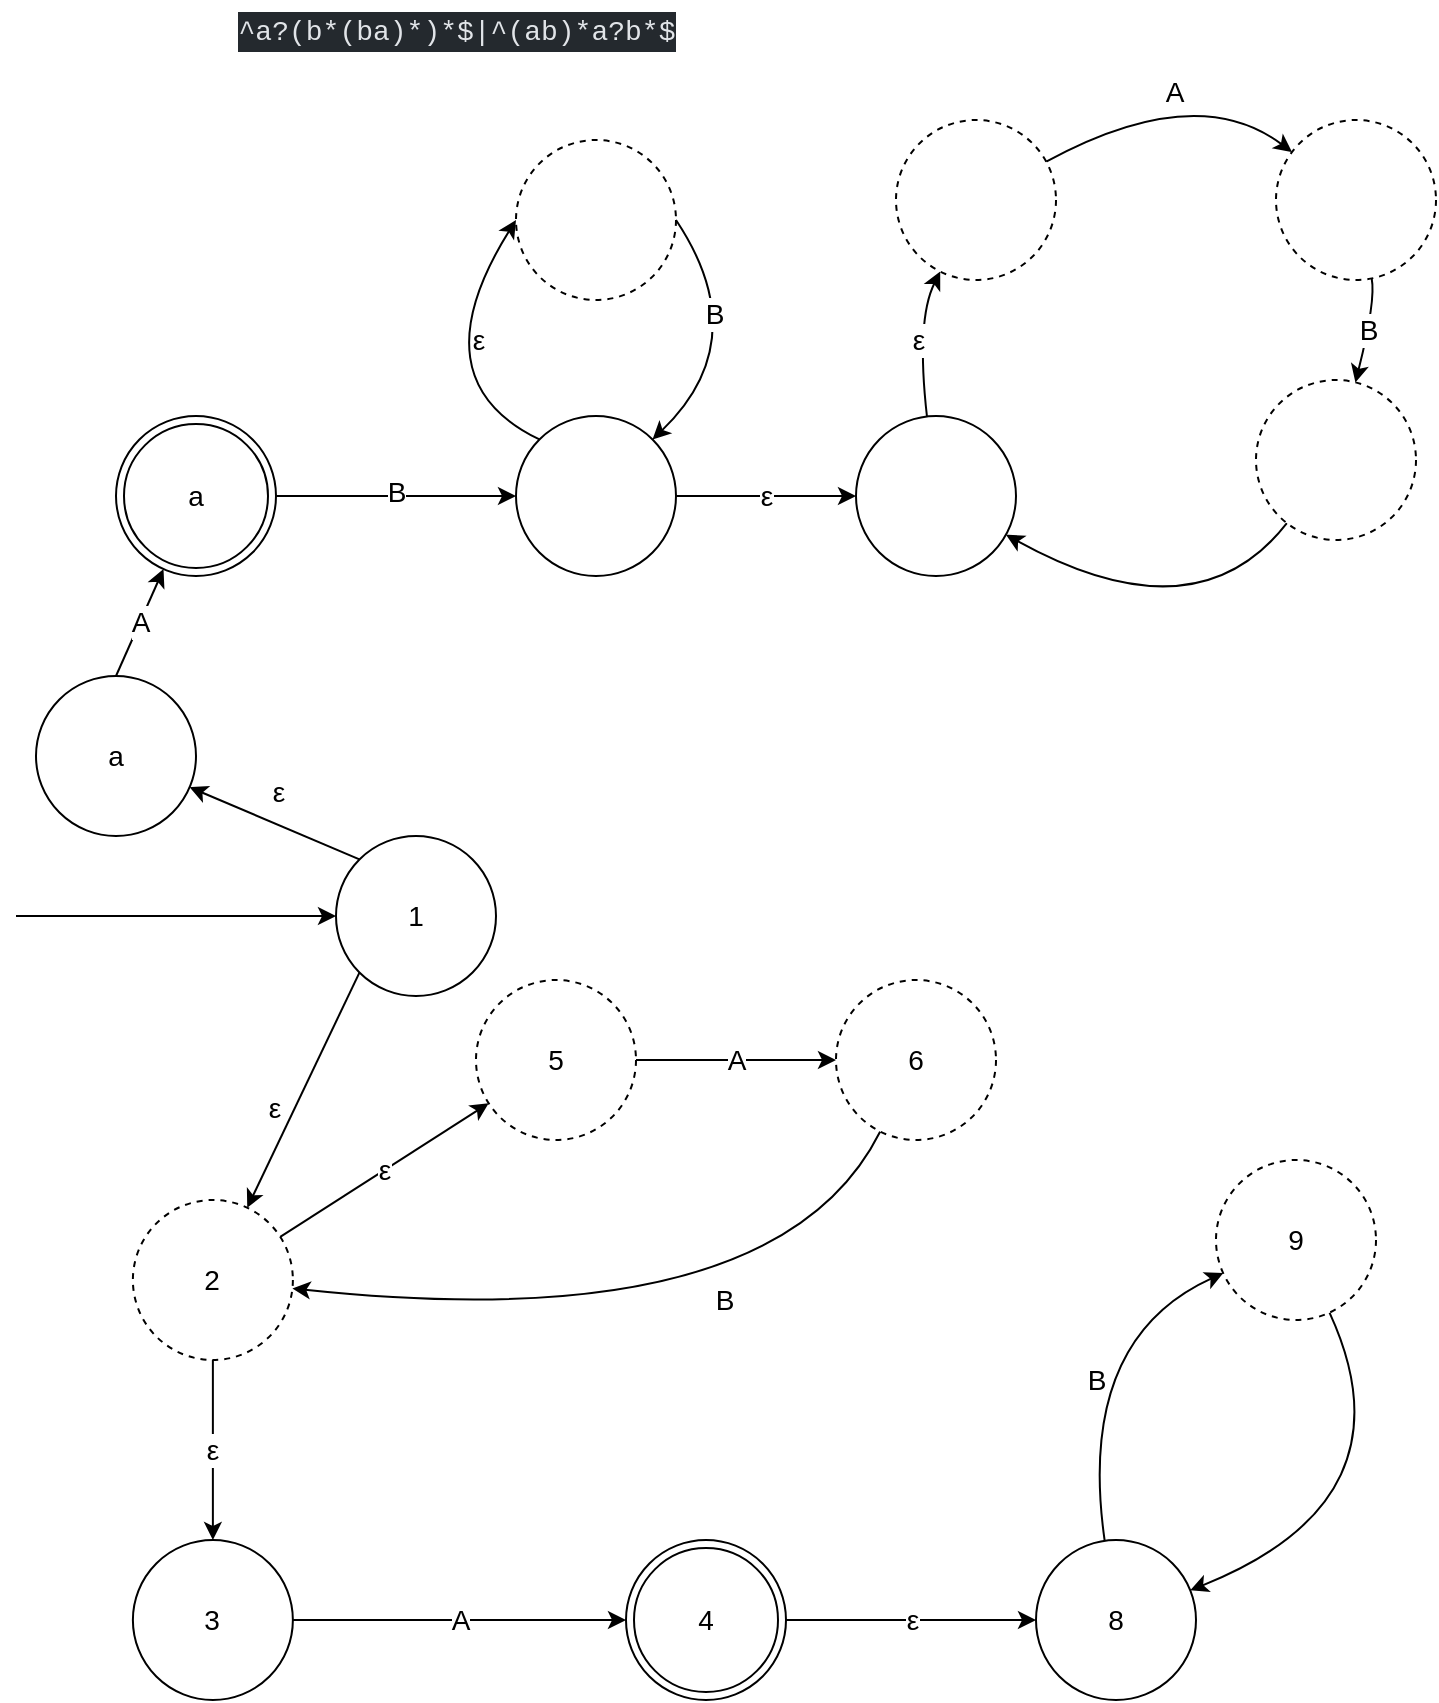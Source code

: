 <mxfile>
    <diagram id="x8zwdynMmzNLekIl9Ej9" name="NFA">
        <mxGraphModel dx="880" dy="860" grid="1" gridSize="10" guides="1" tooltips="1" connect="1" arrows="1" fold="1" page="1" pageScale="1" pageWidth="850" pageHeight="1100" math="0" shadow="0">
            <root>
                <mxCell id="0"/>
                <mxCell id="1" parent="0"/>
                <mxCell id="SdkXTULCBVPO8OQc4LqG-1" value="&lt;div style=&quot;color: rgb(225, 228, 232); background-color: rgb(36, 41, 46); font-family: Consolas, &amp;quot;Courier New&amp;quot;, monospace; font-size: 14px; line-height: 20px;&quot;&gt;^a?(b*(ba)*)*$|^(ab)*a?b*$&lt;/div&gt;" style="text;html=1;align=center;verticalAlign=middle;resizable=0;points=[];autosize=1;strokeColor=none;fillColor=none;fontSize=14;" vertex="1" parent="1">
                    <mxGeometry x="150" y="30" width="220" height="30" as="geometry"/>
                </mxCell>
                <mxCell id="SdkXTULCBVPO8OQc4LqG-4" style="edgeStyle=none;html=1;entryX=0;entryY=0.5;entryDx=0;entryDy=0;fontSize=14;" edge="1" parent="1" target="SdkXTULCBVPO8OQc4LqG-3">
                    <mxGeometry relative="1" as="geometry">
                        <mxPoint x="120" y="488" as="targetPoint"/>
                        <mxPoint x="40" y="488" as="sourcePoint"/>
                    </mxGeometry>
                </mxCell>
                <mxCell id="SdkXTULCBVPO8OQc4LqG-5" style="edgeStyle=none;html=1;exitX=0;exitY=0;exitDx=0;exitDy=0;fontSize=14;" edge="1" parent="1" source="SdkXTULCBVPO8OQc4LqG-3" target="MG_2QwPEroEweYGiVqV0-1">
                    <mxGeometry relative="1" as="geometry">
                        <mxPoint x="140" y="420" as="targetPoint"/>
                    </mxGeometry>
                </mxCell>
                <mxCell id="SdkXTULCBVPO8OQc4LqG-13" value="ε" style="edgeLabel;html=1;align=center;verticalAlign=middle;resizable=0;points=[];fontSize=14;" vertex="1" connectable="0" parent="SdkXTULCBVPO8OQc4LqG-5">
                    <mxGeometry x="-0.367" y="-3" relative="1" as="geometry">
                        <mxPoint x="-15" y="-20" as="offset"/>
                    </mxGeometry>
                </mxCell>
                <mxCell id="SdkXTULCBVPO8OQc4LqG-6" style="edgeStyle=none;html=1;exitX=0;exitY=1;exitDx=0;exitDy=0;fontSize=14;" edge="1" parent="1" source="SdkXTULCBVPO8OQc4LqG-3" target="SdkXTULCBVPO8OQc4LqG-11">
                    <mxGeometry relative="1" as="geometry">
                        <mxPoint x="360" y="578" as="targetPoint"/>
                    </mxGeometry>
                </mxCell>
                <mxCell id="SdkXTULCBVPO8OQc4LqG-9" value="ε" style="edgeLabel;html=1;align=center;verticalAlign=middle;resizable=0;points=[];fontSize=14;" vertex="1" connectable="0" parent="SdkXTULCBVPO8OQc4LqG-6">
                    <mxGeometry x="0.289" relative="1" as="geometry">
                        <mxPoint x="-7" y="-8" as="offset"/>
                    </mxGeometry>
                </mxCell>
                <mxCell id="SdkXTULCBVPO8OQc4LqG-3" value="1" style="ellipse;whiteSpace=wrap;html=1;aspect=fixed;shadow=0;labelBorderColor=none;gradientColor=none;fontSize=14;" vertex="1" parent="1">
                    <mxGeometry x="200" y="448" width="80" height="80" as="geometry"/>
                </mxCell>
                <mxCell id="SdkXTULCBVPO8OQc4LqG-10" style="edgeStyle=none;html=1;fontSize=14;" edge="1" parent="1" source="SdkXTULCBVPO8OQc4LqG-7" target="SdkXTULCBVPO8OQc4LqG-16">
                    <mxGeometry relative="1" as="geometry">
                        <mxPoint x="250" y="278" as="targetPoint"/>
                    </mxGeometry>
                </mxCell>
                <mxCell id="SdkXTULCBVPO8OQc4LqG-17" value="B" style="edgeLabel;html=1;align=center;verticalAlign=middle;resizable=0;points=[];fontSize=14;" vertex="1" connectable="0" parent="SdkXTULCBVPO8OQc4LqG-10">
                    <mxGeometry x="-0.241" y="2" relative="1" as="geometry">
                        <mxPoint x="14" as="offset"/>
                    </mxGeometry>
                </mxCell>
                <mxCell id="SdkXTULCBVPO8OQc4LqG-7" value="a" style="ellipse;shape=doubleEllipse;whiteSpace=wrap;html=1;aspect=fixed;shadow=0;fontFamily=Helvetica;fontSize=14;fontColor=default;align=center;strokeColor=default;fillColor=default;gradientColor=none;" vertex="1" parent="1">
                    <mxGeometry x="90" y="238" width="80" height="80" as="geometry"/>
                </mxCell>
                <mxCell id="SdkXTULCBVPO8OQc4LqG-15" value="ε" style="edgeStyle=none;html=1;fontSize=14;" edge="1" parent="1" source="SdkXTULCBVPO8OQc4LqG-11" target="SdkXTULCBVPO8OQc4LqG-14">
                    <mxGeometry relative="1" as="geometry"/>
                </mxCell>
                <mxCell id="SdkXTULCBVPO8OQc4LqG-42" value="ε" style="edgeStyle=none;curved=1;sketch=0;html=1;fontSize=14;" edge="1" parent="1" source="SdkXTULCBVPO8OQc4LqG-11">
                    <mxGeometry relative="1" as="geometry">
                        <mxPoint x="138.44" y="800.0" as="targetPoint"/>
                    </mxGeometry>
                </mxCell>
                <mxCell id="SdkXTULCBVPO8OQc4LqG-11" value="2" style="ellipse;whiteSpace=wrap;html=1;aspect=fixed;shadow=0;labelBorderColor=none;gradientColor=none;dashed=1;fontSize=14;" vertex="1" parent="1">
                    <mxGeometry x="98.44" y="630" width="80" height="80" as="geometry"/>
                </mxCell>
                <mxCell id="SdkXTULCBVPO8OQc4LqG-36" value="B" style="edgeStyle=none;curved=1;sketch=0;html=1;fontSize=14;" edge="1" parent="1" source="SdkXTULCBVPO8OQc4LqG-40" target="SdkXTULCBVPO8OQc4LqG-11">
                    <mxGeometry x="-0.393" y="-33" relative="1" as="geometry">
                        <Array as="points">
                            <mxPoint x="420" y="700"/>
                        </Array>
                        <mxPoint y="1" as="offset"/>
                    </mxGeometry>
                </mxCell>
                <mxCell id="SdkXTULCBVPO8OQc4LqG-41" value="A" style="edgeStyle=none;curved=1;sketch=0;html=1;fontSize=14;" edge="1" parent="1" source="SdkXTULCBVPO8OQc4LqG-14" target="SdkXTULCBVPO8OQc4LqG-40">
                    <mxGeometry relative="1" as="geometry"/>
                </mxCell>
                <mxCell id="SdkXTULCBVPO8OQc4LqG-14" value="5" style="ellipse;whiteSpace=wrap;html=1;aspect=fixed;shadow=0;labelBorderColor=none;gradientColor=none;dashed=1;fontSize=14;" vertex="1" parent="1">
                    <mxGeometry x="270" y="520" width="80" height="80" as="geometry"/>
                </mxCell>
                <mxCell id="SdkXTULCBVPO8OQc4LqG-19" style="edgeStyle=none;sketch=0;html=1;curved=1;entryX=0;entryY=0.5;entryDx=0;entryDy=0;exitX=0;exitY=0;exitDx=0;exitDy=0;fontSize=14;" edge="1" parent="1" source="SdkXTULCBVPO8OQc4LqG-16" target="SdkXTULCBVPO8OQc4LqG-18">
                    <mxGeometry relative="1" as="geometry">
                        <Array as="points">
                            <mxPoint x="240" y="220"/>
                        </Array>
                    </mxGeometry>
                </mxCell>
                <mxCell id="SdkXTULCBVPO8OQc4LqG-21" value="ε" style="edgeLabel;html=1;align=center;verticalAlign=middle;resizable=0;points=[];fontSize=14;" vertex="1" connectable="0" parent="SdkXTULCBVPO8OQc4LqG-19">
                    <mxGeometry x="0.175" y="-20" relative="1" as="geometry">
                        <mxPoint x="-1" y="-8" as="offset"/>
                    </mxGeometry>
                </mxCell>
                <mxCell id="SdkXTULCBVPO8OQc4LqG-24" value="ε" style="edgeStyle=none;curved=1;sketch=0;html=1;fontSize=14;" edge="1" parent="1" source="SdkXTULCBVPO8OQc4LqG-16" target="SdkXTULCBVPO8OQc4LqG-23">
                    <mxGeometry relative="1" as="geometry"/>
                </mxCell>
                <mxCell id="SdkXTULCBVPO8OQc4LqG-16" value="" style="ellipse;whiteSpace=wrap;html=1;aspect=fixed;shadow=0;labelBorderColor=none;sketch=0;gradientColor=none;fontSize=14;" vertex="1" parent="1">
                    <mxGeometry x="290" y="238" width="80" height="80" as="geometry"/>
                </mxCell>
                <mxCell id="SdkXTULCBVPO8OQc4LqG-20" style="edgeStyle=none;sketch=0;html=1;curved=1;exitX=1;exitY=0.5;exitDx=0;exitDy=0;entryX=1;entryY=0;entryDx=0;entryDy=0;fontSize=14;" edge="1" parent="1" source="SdkXTULCBVPO8OQc4LqG-18" target="SdkXTULCBVPO8OQc4LqG-16">
                    <mxGeometry relative="1" as="geometry">
                        <mxPoint x="370" y="278" as="targetPoint"/>
                        <Array as="points">
                            <mxPoint x="410" y="200"/>
                        </Array>
                    </mxGeometry>
                </mxCell>
                <mxCell id="SdkXTULCBVPO8OQc4LqG-22" value="B" style="edgeLabel;html=1;align=center;verticalAlign=middle;resizable=0;points=[];fontSize=14;" vertex="1" connectable="0" parent="SdkXTULCBVPO8OQc4LqG-20">
                    <mxGeometry x="-0.311" y="-10" relative="1" as="geometry">
                        <mxPoint as="offset"/>
                    </mxGeometry>
                </mxCell>
                <mxCell id="SdkXTULCBVPO8OQc4LqG-18" value="" style="ellipse;whiteSpace=wrap;html=1;aspect=fixed;shadow=0;labelBorderColor=none;sketch=0;gradientColor=none;fontSize=14;dashed=1;" vertex="1" parent="1">
                    <mxGeometry x="290" y="100" width="80" height="80" as="geometry"/>
                </mxCell>
                <mxCell id="SdkXTULCBVPO8OQc4LqG-26" value="ε" style="edgeStyle=none;curved=1;sketch=0;html=1;fontSize=14;" edge="1" parent="1" source="SdkXTULCBVPO8OQc4LqG-23" target="SdkXTULCBVPO8OQc4LqG-25">
                    <mxGeometry relative="1" as="geometry">
                        <Array as="points">
                            <mxPoint x="490" y="190"/>
                        </Array>
                    </mxGeometry>
                </mxCell>
                <mxCell id="SdkXTULCBVPO8OQc4LqG-23" value="" style="ellipse;whiteSpace=wrap;html=1;aspect=fixed;shadow=0;labelBorderColor=none;sketch=0;fontSize=14;gradientColor=none;" vertex="1" parent="1">
                    <mxGeometry x="460" y="238" width="80" height="80" as="geometry"/>
                </mxCell>
                <mxCell id="SdkXTULCBVPO8OQc4LqG-29" value="A" style="edgeStyle=none;curved=1;sketch=0;html=1;fontSize=14;" edge="1" parent="1" source="SdkXTULCBVPO8OQc4LqG-25" target="SdkXTULCBVPO8OQc4LqG-28">
                    <mxGeometry relative="1" as="geometry">
                        <Array as="points">
                            <mxPoint x="630" y="70"/>
                        </Array>
                    </mxGeometry>
                </mxCell>
                <mxCell id="SdkXTULCBVPO8OQc4LqG-25" value="" style="ellipse;whiteSpace=wrap;html=1;aspect=fixed;shadow=0;labelBorderColor=none;sketch=0;fontSize=14;gradientColor=none;dashed=1;" vertex="1" parent="1">
                    <mxGeometry x="480" y="90" width="80" height="80" as="geometry"/>
                </mxCell>
                <mxCell id="SdkXTULCBVPO8OQc4LqG-31" value="B" style="edgeStyle=none;curved=1;sketch=0;html=1;fontSize=14;" edge="1" parent="1" source="SdkXTULCBVPO8OQc4LqG-28" target="SdkXTULCBVPO8OQc4LqG-30">
                    <mxGeometry relative="1" as="geometry">
                        <Array as="points">
                            <mxPoint x="720" y="180"/>
                        </Array>
                    </mxGeometry>
                </mxCell>
                <mxCell id="SdkXTULCBVPO8OQc4LqG-28" value="" style="ellipse;whiteSpace=wrap;html=1;aspect=fixed;shadow=0;labelBorderColor=none;sketch=0;fontSize=14;gradientColor=none;dashed=1;" vertex="1" parent="1">
                    <mxGeometry x="670" y="90" width="80" height="80" as="geometry"/>
                </mxCell>
                <mxCell id="SdkXTULCBVPO8OQc4LqG-34" style="edgeStyle=none;curved=1;sketch=0;html=1;fontSize=14;" edge="1" parent="1" source="SdkXTULCBVPO8OQc4LqG-30" target="SdkXTULCBVPO8OQc4LqG-23">
                    <mxGeometry relative="1" as="geometry">
                        <Array as="points">
                            <mxPoint x="630" y="350"/>
                        </Array>
                    </mxGeometry>
                </mxCell>
                <mxCell id="SdkXTULCBVPO8OQc4LqG-30" value="" style="ellipse;whiteSpace=wrap;html=1;aspect=fixed;shadow=0;labelBorderColor=none;sketch=0;fontSize=14;gradientColor=none;dashed=1;" vertex="1" parent="1">
                    <mxGeometry x="660" y="220" width="80" height="80" as="geometry"/>
                </mxCell>
                <mxCell id="SdkXTULCBVPO8OQc4LqG-40" value="6" style="ellipse;whiteSpace=wrap;html=1;aspect=fixed;shadow=0;labelBorderColor=none;gradientColor=none;dashed=1;fontSize=14;" vertex="1" parent="1">
                    <mxGeometry x="450" y="520" width="80" height="80" as="geometry"/>
                </mxCell>
                <mxCell id="SdkXTULCBVPO8OQc4LqG-49" value="A" style="edgeStyle=none;curved=1;sketch=0;html=1;fontSize=14;" edge="1" parent="1" source="SdkXTULCBVPO8OQc4LqG-43" target="SdkXTULCBVPO8OQc4LqG-45">
                    <mxGeometry relative="1" as="geometry"/>
                </mxCell>
                <mxCell id="SdkXTULCBVPO8OQc4LqG-43" value="3" style="ellipse;whiteSpace=wrap;html=1;aspect=fixed;shadow=0;labelBorderColor=none;gradientColor=none;fontSize=14;" vertex="1" parent="1">
                    <mxGeometry x="98.44" y="800" width="80" height="80" as="geometry"/>
                </mxCell>
                <mxCell id="SdkXTULCBVPO8OQc4LqG-50" value="ε" style="edgeStyle=none;curved=1;sketch=0;html=1;fontSize=14;" edge="1" parent="1" source="SdkXTULCBVPO8OQc4LqG-45" target="SdkXTULCBVPO8OQc4LqG-51">
                    <mxGeometry relative="1" as="geometry">
                        <mxPoint x="510" y="840" as="targetPoint"/>
                    </mxGeometry>
                </mxCell>
                <mxCell id="SdkXTULCBVPO8OQc4LqG-45" value="4" style="ellipse;shape=doubleEllipse;whiteSpace=wrap;html=1;aspect=fixed;shadow=0;fontFamily=Helvetica;fontSize=14;fontColor=default;align=center;strokeColor=default;fillColor=default;gradientColor=none;sketch=0;" vertex="1" parent="1">
                    <mxGeometry x="345" y="800" width="80" height="80" as="geometry"/>
                </mxCell>
                <mxCell id="SdkXTULCBVPO8OQc4LqG-57" value="B" style="edgeStyle=none;curved=1;sketch=0;html=1;fontSize=14;" edge="1" parent="1" source="SdkXTULCBVPO8OQc4LqG-51" target="SdkXTULCBVPO8OQc4LqG-56">
                    <mxGeometry x="-0.12" y="-7" relative="1" as="geometry">
                        <Array as="points">
                            <mxPoint x="570" y="700"/>
                        </Array>
                        <mxPoint as="offset"/>
                    </mxGeometry>
                </mxCell>
                <mxCell id="SdkXTULCBVPO8OQc4LqG-51" value="8" style="ellipse;whiteSpace=wrap;html=1;aspect=fixed;shadow=0;labelBorderColor=none;sketch=0;fontSize=14;gradientColor=none;" vertex="1" parent="1">
                    <mxGeometry x="550" y="800" width="80" height="80" as="geometry"/>
                </mxCell>
                <mxCell id="SdkXTULCBVPO8OQc4LqG-59" style="edgeStyle=none;curved=1;sketch=0;html=1;fontSize=14;" edge="1" parent="1" source="SdkXTULCBVPO8OQc4LqG-56" target="SdkXTULCBVPO8OQc4LqG-51">
                    <mxGeometry relative="1" as="geometry">
                        <Array as="points">
                            <mxPoint x="740" y="780"/>
                        </Array>
                    </mxGeometry>
                </mxCell>
                <mxCell id="SdkXTULCBVPO8OQc4LqG-56" value="9" style="ellipse;whiteSpace=wrap;html=1;aspect=fixed;shadow=0;labelBorderColor=none;sketch=0;fontSize=14;gradientColor=none;dashed=1;" vertex="1" parent="1">
                    <mxGeometry x="640" y="610" width="80" height="80" as="geometry"/>
                </mxCell>
                <mxCell id="MG_2QwPEroEweYGiVqV0-2" value="A" style="edgeStyle=none;curved=1;sketch=0;html=1;exitX=0.5;exitY=0;exitDx=0;exitDy=0;fontSize=14;" edge="1" parent="1" source="MG_2QwPEroEweYGiVqV0-1" target="SdkXTULCBVPO8OQc4LqG-7">
                    <mxGeometry relative="1" as="geometry"/>
                </mxCell>
                <mxCell id="MG_2QwPEroEweYGiVqV0-1" value="a" style="ellipse;whiteSpace=wrap;html=1;aspect=fixed;shadow=0;labelBorderColor=none;gradientColor=none;perimeterSpacing=0;fontSize=14;" vertex="1" parent="1">
                    <mxGeometry x="50" y="368" width="80" height="80" as="geometry"/>
                </mxCell>
            </root>
        </mxGraphModel>
    </diagram>
    <diagram id="tfHxHhs8_eqmDbX1ey2Y" name="DFA">
        <mxGraphModel dx="569" dy="556" grid="1" gridSize="10" guides="1" tooltips="1" connect="1" arrows="1" fold="1" page="1" pageScale="1" pageWidth="850" pageHeight="1100" background="#ffffff" math="0" shadow="0">
            <root>
                <mxCell id="0"/>
                <mxCell id="1" parent="0"/>
                <mxCell id="16" value="S1" style="ellipse;whiteSpace=wrap;html=1;fontStyle=1;shadow=0;gradientColor=none;labelBorderColor=none;" vertex="1" parent="1">
                    <mxGeometry x="310" y="99" width="100" height="100" as="geometry"/>
                </mxCell>
                <mxCell id="15" value="S2" style="ellipse;whiteSpace=wrap;html=1;fontStyle=1;shadow=0;gradientColor=none;labelBorderColor=none;" vertex="1" parent="1">
                    <mxGeometry x="310" y="230" width="100" height="100" as="geometry"/>
                </mxCell>
                <mxCell id="7" style="edgeStyle=none;html=1;entryX=0.03;entryY=0.653;entryDx=0;entryDy=0;entryPerimeter=0;" edge="1" parent="1" source="2" target="16">
                    <mxGeometry relative="1" as="geometry"/>
                </mxCell>
                <mxCell id="8" value="A" style="edgeLabel;html=1;align=center;verticalAlign=middle;resizable=0;points=[];fontStyle=1" vertex="1" connectable="0" parent="7">
                    <mxGeometry x="0.217" relative="1" as="geometry">
                        <mxPoint x="-13" as="offset"/>
                    </mxGeometry>
                </mxCell>
                <mxCell id="10" style="edgeStyle=none;html=1;" edge="1" parent="1" source="2" target="15">
                    <mxGeometry relative="1" as="geometry"/>
                </mxCell>
                <mxCell id="11" value="B" style="edgeLabel;html=1;align=center;verticalAlign=middle;resizable=0;points=[];fontStyle=1" vertex="1" connectable="0" parent="10">
                    <mxGeometry x="0.183" y="2" relative="1" as="geometry">
                        <mxPoint x="-13" as="offset"/>
                    </mxGeometry>
                </mxCell>
                <mxCell id="2" value="S0" style="ellipse;whiteSpace=wrap;html=1;fontStyle=1" vertex="1" parent="1">
                    <mxGeometry x="110" y="180" width="80" height="80" as="geometry"/>
                </mxCell>
                <mxCell id="5" style="edgeStyle=none;html=1;" edge="1" parent="1" source="3" target="2">
                    <mxGeometry relative="1" as="geometry"/>
                </mxCell>
                <mxCell id="3" value="Start" style="text;html=1;align=center;verticalAlign=middle;resizable=0;points=[];autosize=1;strokeColor=none;fillColor=none;fontStyle=1" vertex="1" parent="1">
                    <mxGeometry x="10" y="205" width="50" height="30" as="geometry"/>
                </mxCell>
                <mxCell id="12" value="B" style="edgeStyle=none;html=1;fontStyle=1;exitX=0;exitY=1;exitDx=0;exitDy=0;entryX=0;entryY=0;entryDx=0;entryDy=0;" edge="1" parent="1" source="16" target="15">
                    <mxGeometry relative="1" as="geometry"/>
                </mxCell>
                <mxCell id="6" value="S1" style="ellipse;whiteSpace=wrap;html=1;fontStyle=1" vertex="1" parent="1">
                    <mxGeometry x="320" y="110" width="80" height="80" as="geometry"/>
                </mxCell>
                <mxCell id="13" value="A" style="edgeStyle=none;html=1;entryX=1;entryY=1;entryDx=0;entryDy=0;fontStyle=1;exitX=1;exitY=0;exitDx=0;exitDy=0;" edge="1" parent="1" source="15" target="16">
                    <mxGeometry relative="1" as="geometry"/>
                </mxCell>
                <mxCell id="14" value="B" style="edgeStyle=none;html=1;fontStyle=1;exitX=0.5;exitY=1;exitDx=0;exitDy=0;" edge="1" parent="1" source="15">
                    <mxGeometry relative="1" as="geometry">
                        <mxPoint x="360" y="330" as="targetPoint"/>
                        <Array as="points">
                            <mxPoint x="340" y="370"/>
                            <mxPoint x="370" y="370"/>
                        </Array>
                    </mxGeometry>
                </mxCell>
                <mxCell id="9" value="S2" style="ellipse;whiteSpace=wrap;html=1;fontStyle=1;shadow=0;gradientColor=none;labelBorderColor=none;" vertex="1" parent="1">
                    <mxGeometry x="320" y="240" width="80" height="80" as="geometry"/>
                </mxCell>
            </root>
        </mxGraphModel>
    </diagram>
</mxfile>